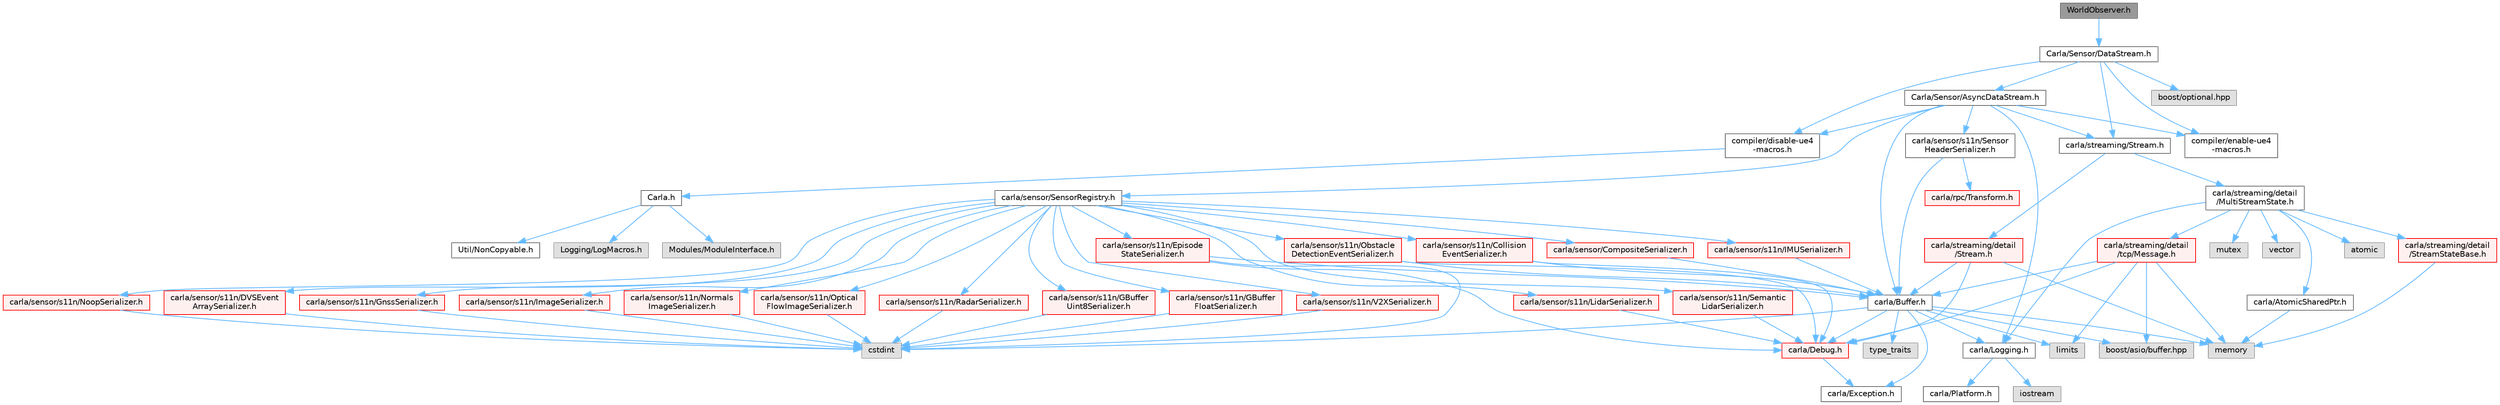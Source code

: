 digraph "WorldObserver.h"
{
 // INTERACTIVE_SVG=YES
 // LATEX_PDF_SIZE
  bgcolor="transparent";
  edge [fontname=Helvetica,fontsize=10,labelfontname=Helvetica,labelfontsize=10];
  node [fontname=Helvetica,fontsize=10,shape=box,height=0.2,width=0.4];
  Node1 [id="Node000001",label="WorldObserver.h",height=0.2,width=0.4,color="gray40", fillcolor="grey60", style="filled", fontcolor="black",tooltip=" "];
  Node1 -> Node2 [id="edge1_Node000001_Node000002",color="steelblue1",style="solid",tooltip=" "];
  Node2 [id="Node000002",label="Carla/Sensor/DataStream.h",height=0.2,width=0.4,color="grey40", fillcolor="white", style="filled",URL="$da/dd9/DataStream_8h.html",tooltip=" "];
  Node2 -> Node3 [id="edge2_Node000002_Node000003",color="steelblue1",style="solid",tooltip=" "];
  Node3 [id="Node000003",label="Carla/Sensor/AsyncDataStream.h",height=0.2,width=0.4,color="grey40", fillcolor="white", style="filled",URL="$d9/d4d/AsyncDataStream_8h.html",tooltip=" "];
  Node3 -> Node4 [id="edge3_Node000003_Node000004",color="steelblue1",style="solid",tooltip=" "];
  Node4 [id="Node000004",label="compiler/disable-ue4\l-macros.h",height=0.2,width=0.4,color="grey40", fillcolor="white", style="filled",URL="$d2/d02/disable-ue4-macros_8h.html",tooltip=" "];
  Node4 -> Node5 [id="edge4_Node000004_Node000005",color="steelblue1",style="solid",tooltip=" "];
  Node5 [id="Node000005",label="Carla.h",height=0.2,width=0.4,color="grey40", fillcolor="white", style="filled",URL="$d7/d7d/Carla_8h.html",tooltip=" "];
  Node5 -> Node6 [id="edge5_Node000005_Node000006",color="steelblue1",style="solid",tooltip=" "];
  Node6 [id="Node000006",label="Util/NonCopyable.h",height=0.2,width=0.4,color="grey40", fillcolor="white", style="filled",URL="$d4/d57/Unreal_2CarlaUE4_2Plugins_2Carla_2Source_2Carla_2Util_2NonCopyable_8h.html",tooltip=" "];
  Node5 -> Node7 [id="edge6_Node000005_Node000007",color="steelblue1",style="solid",tooltip=" "];
  Node7 [id="Node000007",label="Logging/LogMacros.h",height=0.2,width=0.4,color="grey60", fillcolor="#E0E0E0", style="filled",tooltip=" "];
  Node5 -> Node8 [id="edge7_Node000005_Node000008",color="steelblue1",style="solid",tooltip=" "];
  Node8 [id="Node000008",label="Modules/ModuleInterface.h",height=0.2,width=0.4,color="grey60", fillcolor="#E0E0E0", style="filled",tooltip=" "];
  Node3 -> Node9 [id="edge8_Node000003_Node000009",color="steelblue1",style="solid",tooltip=" "];
  Node9 [id="Node000009",label="carla/Buffer.h",height=0.2,width=0.4,color="grey40", fillcolor="white", style="filled",URL="$d2/dda/carla_2Buffer_8h.html",tooltip=" "];
  Node9 -> Node10 [id="edge9_Node000009_Node000010",color="steelblue1",style="solid",tooltip=" "];
  Node10 [id="Node000010",label="carla/Debug.h",height=0.2,width=0.4,color="red", fillcolor="#FFF0F0", style="filled",URL="$d4/deb/Debug_8h.html",tooltip=" "];
  Node10 -> Node11 [id="edge10_Node000010_Node000011",color="steelblue1",style="solid",tooltip=" "];
  Node11 [id="Node000011",label="carla/Exception.h",height=0.2,width=0.4,color="grey40", fillcolor="white", style="filled",URL="$d8/d8a/Exception_8h.html",tooltip=" "];
  Node9 -> Node11 [id="edge11_Node000009_Node000011",color="steelblue1",style="solid",tooltip=" "];
  Node9 -> Node14 [id="edge12_Node000009_Node000014",color="steelblue1",style="solid",tooltip=" "];
  Node14 [id="Node000014",label="carla/Logging.h",height=0.2,width=0.4,color="grey40", fillcolor="white", style="filled",URL="$de/d87/Logging_8h.html",tooltip=" "];
  Node14 -> Node15 [id="edge13_Node000014_Node000015",color="steelblue1",style="solid",tooltip=" "];
  Node15 [id="Node000015",label="carla/Platform.h",height=0.2,width=0.4,color="grey40", fillcolor="white", style="filled",URL="$d9/dd0/Platform_8h.html",tooltip=" "];
  Node14 -> Node16 [id="edge14_Node000014_Node000016",color="steelblue1",style="solid",tooltip=" "];
  Node16 [id="Node000016",label="iostream",height=0.2,width=0.4,color="grey60", fillcolor="#E0E0E0", style="filled",tooltip=" "];
  Node9 -> Node17 [id="edge15_Node000009_Node000017",color="steelblue1",style="solid",tooltip=" "];
  Node17 [id="Node000017",label="boost/asio/buffer.hpp",height=0.2,width=0.4,color="grey60", fillcolor="#E0E0E0", style="filled",tooltip=" "];
  Node9 -> Node18 [id="edge16_Node000009_Node000018",color="steelblue1",style="solid",tooltip=" "];
  Node18 [id="Node000018",label="cstdint",height=0.2,width=0.4,color="grey60", fillcolor="#E0E0E0", style="filled",tooltip=" "];
  Node9 -> Node19 [id="edge17_Node000009_Node000019",color="steelblue1",style="solid",tooltip=" "];
  Node19 [id="Node000019",label="limits",height=0.2,width=0.4,color="grey60", fillcolor="#E0E0E0", style="filled",tooltip=" "];
  Node9 -> Node20 [id="edge18_Node000009_Node000020",color="steelblue1",style="solid",tooltip=" "];
  Node20 [id="Node000020",label="memory",height=0.2,width=0.4,color="grey60", fillcolor="#E0E0E0", style="filled",tooltip=" "];
  Node9 -> Node21 [id="edge19_Node000009_Node000021",color="steelblue1",style="solid",tooltip=" "];
  Node21 [id="Node000021",label="type_traits",height=0.2,width=0.4,color="grey60", fillcolor="#E0E0E0", style="filled",tooltip=" "];
  Node3 -> Node14 [id="edge20_Node000003_Node000014",color="steelblue1",style="solid",tooltip=" "];
  Node3 -> Node22 [id="edge21_Node000003_Node000022",color="steelblue1",style="solid",tooltip=" "];
  Node22 [id="Node000022",label="carla/sensor/SensorRegistry.h",height=0.2,width=0.4,color="grey40", fillcolor="white", style="filled",URL="$d4/d03/SensorRegistry_8h.html",tooltip=" "];
  Node22 -> Node23 [id="edge22_Node000022_Node000023",color="steelblue1",style="solid",tooltip=" "];
  Node23 [id="Node000023",label="carla/sensor/CompositeSerializer.h",height=0.2,width=0.4,color="red", fillcolor="#FFF0F0", style="filled",URL="$d0/dc9/CompositeSerializer_8h.html",tooltip=" "];
  Node23 -> Node9 [id="edge23_Node000023_Node000009",color="steelblue1",style="solid",tooltip=" "];
  Node22 -> Node57 [id="edge24_Node000022_Node000057",color="steelblue1",style="solid",tooltip=" "];
  Node57 [id="Node000057",label="carla/sensor/s11n/Collision\lEventSerializer.h",height=0.2,width=0.4,color="red", fillcolor="#FFF0F0", style="filled",URL="$d8/d9f/CollisionEventSerializer_8h.html",tooltip=" "];
  Node57 -> Node9 [id="edge25_Node000057_Node000009",color="steelblue1",style="solid",tooltip=" "];
  Node57 -> Node10 [id="edge26_Node000057_Node000010",color="steelblue1",style="solid",tooltip=" "];
  Node22 -> Node75 [id="edge27_Node000022_Node000075",color="steelblue1",style="solid",tooltip=" "];
  Node75 [id="Node000075",label="carla/sensor/s11n/DVSEvent\lArraySerializer.h",height=0.2,width=0.4,color="red", fillcolor="#FFF0F0", style="filled",URL="$d7/d74/DVSEventArraySerializer_8h.html",tooltip=" "];
  Node75 -> Node18 [id="edge28_Node000075_Node000018",color="steelblue1",style="solid",tooltip=" "];
  Node22 -> Node77 [id="edge29_Node000022_Node000077",color="steelblue1",style="solid",tooltip=" "];
  Node77 [id="Node000077",label="carla/sensor/s11n/Episode\lStateSerializer.h",height=0.2,width=0.4,color="red", fillcolor="#FFF0F0", style="filled",URL="$dd/dd8/EpisodeStateSerializer_8h.html",tooltip=" "];
  Node77 -> Node9 [id="edge30_Node000077_Node000009",color="steelblue1",style="solid",tooltip=" "];
  Node77 -> Node10 [id="edge31_Node000077_Node000010",color="steelblue1",style="solid",tooltip=" "];
  Node77 -> Node18 [id="edge32_Node000077_Node000018",color="steelblue1",style="solid",tooltip=" "];
  Node22 -> Node88 [id="edge33_Node000022_Node000088",color="steelblue1",style="solid",tooltip=" "];
  Node88 [id="Node000088",label="carla/sensor/s11n/GnssSerializer.h",height=0.2,width=0.4,color="red", fillcolor="#FFF0F0", style="filled",URL="$d6/dc5/GnssSerializer_8h.html",tooltip=" "];
  Node88 -> Node18 [id="edge34_Node000088_Node000018",color="steelblue1",style="solid",tooltip=" "];
  Node22 -> Node90 [id="edge35_Node000022_Node000090",color="steelblue1",style="solid",tooltip=" "];
  Node90 [id="Node000090",label="carla/sensor/s11n/ImageSerializer.h",height=0.2,width=0.4,color="red", fillcolor="#FFF0F0", style="filled",URL="$de/dbf/ImageSerializer_8h.html",tooltip=" "];
  Node90 -> Node18 [id="edge36_Node000090_Node000018",color="steelblue1",style="solid",tooltip=" "];
  Node22 -> Node91 [id="edge37_Node000022_Node000091",color="steelblue1",style="solid",tooltip=" "];
  Node91 [id="Node000091",label="carla/sensor/s11n/Normals\lImageSerializer.h",height=0.2,width=0.4,color="red", fillcolor="#FFF0F0", style="filled",URL="$dd/d9f/NormalsImageSerializer_8h.html",tooltip=" "];
  Node91 -> Node18 [id="edge38_Node000091_Node000018",color="steelblue1",style="solid",tooltip=" "];
  Node22 -> Node92 [id="edge39_Node000022_Node000092",color="steelblue1",style="solid",tooltip=" "];
  Node92 [id="Node000092",label="carla/sensor/s11n/Optical\lFlowImageSerializer.h",height=0.2,width=0.4,color="red", fillcolor="#FFF0F0", style="filled",URL="$dd/d8a/OpticalFlowImageSerializer_8h.html",tooltip=" "];
  Node92 -> Node18 [id="edge40_Node000092_Node000018",color="steelblue1",style="solid",tooltip=" "];
  Node22 -> Node93 [id="edge41_Node000022_Node000093",color="steelblue1",style="solid",tooltip=" "];
  Node93 [id="Node000093",label="carla/sensor/s11n/IMUSerializer.h",height=0.2,width=0.4,color="red", fillcolor="#FFF0F0", style="filled",URL="$db/daa/IMUSerializer_8h.html",tooltip=" "];
  Node93 -> Node9 [id="edge42_Node000093_Node000009",color="steelblue1",style="solid",tooltip=" "];
  Node22 -> Node94 [id="edge43_Node000022_Node000094",color="steelblue1",style="solid",tooltip=" "];
  Node94 [id="Node000094",label="carla/sensor/s11n/LidarSerializer.h",height=0.2,width=0.4,color="red", fillcolor="#FFF0F0", style="filled",URL="$d1/de3/LidarSerializer_8h.html",tooltip=" "];
  Node94 -> Node10 [id="edge44_Node000094_Node000010",color="steelblue1",style="solid",tooltip=" "];
  Node22 -> Node99 [id="edge45_Node000022_Node000099",color="steelblue1",style="solid",tooltip=" "];
  Node99 [id="Node000099",label="carla/sensor/s11n/NoopSerializer.h",height=0.2,width=0.4,color="red", fillcolor="#FFF0F0", style="filled",URL="$da/d3e/NoopSerializer_8h.html",tooltip=" "];
  Node99 -> Node18 [id="edge46_Node000099_Node000018",color="steelblue1",style="solid",tooltip=" "];
  Node22 -> Node100 [id="edge47_Node000022_Node000100",color="steelblue1",style="solid",tooltip=" "];
  Node100 [id="Node000100",label="carla/sensor/s11n/Obstacle\lDetectionEventSerializer.h",height=0.2,width=0.4,color="red", fillcolor="#FFF0F0", style="filled",URL="$d3/d5c/ObstacleDetectionEventSerializer_8h.html",tooltip=" "];
  Node100 -> Node9 [id="edge48_Node000100_Node000009",color="steelblue1",style="solid",tooltip=" "];
  Node100 -> Node10 [id="edge49_Node000100_Node000010",color="steelblue1",style="solid",tooltip=" "];
  Node22 -> Node101 [id="edge50_Node000022_Node000101",color="steelblue1",style="solid",tooltip=" "];
  Node101 [id="Node000101",label="carla/sensor/s11n/RadarSerializer.h",height=0.2,width=0.4,color="red", fillcolor="#FFF0F0", style="filled",URL="$db/d71/RadarSerializer_8h.html",tooltip=" "];
  Node101 -> Node18 [id="edge51_Node000101_Node000018",color="steelblue1",style="solid",tooltip=" "];
  Node22 -> Node104 [id="edge52_Node000022_Node000104",color="steelblue1",style="solid",tooltip=" "];
  Node104 [id="Node000104",label="carla/sensor/s11n/Semantic\lLidarSerializer.h",height=0.2,width=0.4,color="red", fillcolor="#FFF0F0", style="filled",URL="$dd/d23/SemanticLidarSerializer_8h.html",tooltip=" "];
  Node104 -> Node10 [id="edge53_Node000104_Node000010",color="steelblue1",style="solid",tooltip=" "];
  Node22 -> Node105 [id="edge54_Node000022_Node000105",color="steelblue1",style="solid",tooltip=" "];
  Node105 [id="Node000105",label="carla/sensor/s11n/GBuffer\lUint8Serializer.h",height=0.2,width=0.4,color="red", fillcolor="#FFF0F0", style="filled",URL="$d4/d68/GBufferUint8Serializer_8h.html",tooltip=" "];
  Node105 -> Node18 [id="edge55_Node000105_Node000018",color="steelblue1",style="solid",tooltip=" "];
  Node22 -> Node106 [id="edge56_Node000022_Node000106",color="steelblue1",style="solid",tooltip=" "];
  Node106 [id="Node000106",label="carla/sensor/s11n/GBuffer\lFloatSerializer.h",height=0.2,width=0.4,color="red", fillcolor="#FFF0F0", style="filled",URL="$d8/d61/GBufferFloatSerializer_8h.html",tooltip=" "];
  Node106 -> Node18 [id="edge57_Node000106_Node000018",color="steelblue1",style="solid",tooltip=" "];
  Node22 -> Node107 [id="edge58_Node000022_Node000107",color="steelblue1",style="solid",tooltip=" "];
  Node107 [id="Node000107",label="carla/sensor/s11n/V2XSerializer.h",height=0.2,width=0.4,color="red", fillcolor="#FFF0F0", style="filled",URL="$d6/da8/V2XSerializer_8h.html",tooltip=" "];
  Node107 -> Node18 [id="edge59_Node000107_Node000018",color="steelblue1",style="solid",tooltip=" "];
  Node3 -> Node32 [id="edge60_Node000003_Node000032",color="steelblue1",style="solid",tooltip=" "];
  Node32 [id="Node000032",label="carla/sensor/s11n/Sensor\lHeaderSerializer.h",height=0.2,width=0.4,color="grey40", fillcolor="white", style="filled",URL="$dd/da9/SensorHeaderSerializer_8h.html",tooltip=" "];
  Node32 -> Node9 [id="edge61_Node000032_Node000009",color="steelblue1",style="solid",tooltip=" "];
  Node32 -> Node33 [id="edge62_Node000032_Node000033",color="steelblue1",style="solid",tooltip=" "];
  Node33 [id="Node000033",label="carla/rpc/Transform.h",height=0.2,width=0.4,color="red", fillcolor="#FFF0F0", style="filled",URL="$df/d36/rpc_2Transform_8h.html",tooltip=" "];
  Node3 -> Node111 [id="edge63_Node000003_Node000111",color="steelblue1",style="solid",tooltip=" "];
  Node111 [id="Node000111",label="carla/streaming/Stream.h",height=0.2,width=0.4,color="grey40", fillcolor="white", style="filled",URL="$de/dd1/Stream_8h.html",tooltip=" "];
  Node111 -> Node112 [id="edge64_Node000111_Node000112",color="steelblue1",style="solid",tooltip=" "];
  Node112 [id="Node000112",label="carla/streaming/detail\l/MultiStreamState.h",height=0.2,width=0.4,color="grey40", fillcolor="white", style="filled",URL="$df/dc5/MultiStreamState_8h.html",tooltip=" "];
  Node112 -> Node113 [id="edge65_Node000112_Node000113",color="steelblue1",style="solid",tooltip=" "];
  Node113 [id="Node000113",label="carla/AtomicSharedPtr.h",height=0.2,width=0.4,color="grey40", fillcolor="white", style="filled",URL="$df/de2/AtomicSharedPtr_8h.html",tooltip=" "];
  Node113 -> Node20 [id="edge66_Node000113_Node000020",color="steelblue1",style="solid",tooltip=" "];
  Node112 -> Node14 [id="edge67_Node000112_Node000014",color="steelblue1",style="solid",tooltip=" "];
  Node112 -> Node114 [id="edge68_Node000112_Node000114",color="steelblue1",style="solid",tooltip=" "];
  Node114 [id="Node000114",label="carla/streaming/detail\l/StreamStateBase.h",height=0.2,width=0.4,color="red", fillcolor="#FFF0F0", style="filled",URL="$de/d69/StreamStateBase_8h.html",tooltip=" "];
  Node114 -> Node20 [id="edge69_Node000114_Node000020",color="steelblue1",style="solid",tooltip=" "];
  Node112 -> Node123 [id="edge70_Node000112_Node000123",color="steelblue1",style="solid",tooltip=" "];
  Node123 [id="Node000123",label="carla/streaming/detail\l/tcp/Message.h",height=0.2,width=0.4,color="red", fillcolor="#FFF0F0", style="filled",URL="$d5/dca/Message_8h.html",tooltip=" "];
  Node123 -> Node9 [id="edge71_Node000123_Node000009",color="steelblue1",style="solid",tooltip=" "];
  Node123 -> Node10 [id="edge72_Node000123_Node000010",color="steelblue1",style="solid",tooltip=" "];
  Node123 -> Node17 [id="edge73_Node000123_Node000017",color="steelblue1",style="solid",tooltip=" "];
  Node123 -> Node19 [id="edge74_Node000123_Node000019",color="steelblue1",style="solid",tooltip=" "];
  Node123 -> Node20 [id="edge75_Node000123_Node000020",color="steelblue1",style="solid",tooltip=" "];
  Node112 -> Node135 [id="edge76_Node000112_Node000135",color="steelblue1",style="solid",tooltip=" "];
  Node135 [id="Node000135",label="mutex",height=0.2,width=0.4,color="grey60", fillcolor="#E0E0E0", style="filled",tooltip=" "];
  Node112 -> Node55 [id="edge77_Node000112_Node000055",color="steelblue1",style="solid",tooltip=" "];
  Node55 [id="Node000055",label="vector",height=0.2,width=0.4,color="grey60", fillcolor="#E0E0E0", style="filled",tooltip=" "];
  Node112 -> Node136 [id="edge78_Node000112_Node000136",color="steelblue1",style="solid",tooltip=" "];
  Node136 [id="Node000136",label="atomic",height=0.2,width=0.4,color="grey60", fillcolor="#E0E0E0", style="filled",tooltip=" "];
  Node111 -> Node137 [id="edge79_Node000111_Node000137",color="steelblue1",style="solid",tooltip=" "];
  Node137 [id="Node000137",label="carla/streaming/detail\l/Stream.h",height=0.2,width=0.4,color="red", fillcolor="#FFF0F0", style="filled",URL="$d3/dff/detail_2Stream_8h.html",tooltip=" "];
  Node137 -> Node9 [id="edge80_Node000137_Node000009",color="steelblue1",style="solid",tooltip=" "];
  Node137 -> Node10 [id="edge81_Node000137_Node000010",color="steelblue1",style="solid",tooltip=" "];
  Node137 -> Node20 [id="edge82_Node000137_Node000020",color="steelblue1",style="solid",tooltip=" "];
  Node3 -> Node42 [id="edge83_Node000003_Node000042",color="steelblue1",style="solid",tooltip=" "];
  Node42 [id="Node000042",label="compiler/enable-ue4\l-macros.h",height=0.2,width=0.4,color="grey40", fillcolor="white", style="filled",URL="$d9/da2/enable-ue4-macros_8h.html",tooltip=" "];
  Node2 -> Node4 [id="edge84_Node000002_Node000004",color="steelblue1",style="solid",tooltip=" "];
  Node2 -> Node111 [id="edge85_Node000002_Node000111",color="steelblue1",style="solid",tooltip=" "];
  Node2 -> Node138 [id="edge86_Node000002_Node000138",color="steelblue1",style="solid",tooltip=" "];
  Node138 [id="Node000138",label="boost/optional.hpp",height=0.2,width=0.4,color="grey60", fillcolor="#E0E0E0", style="filled",tooltip=" "];
  Node2 -> Node42 [id="edge87_Node000002_Node000042",color="steelblue1",style="solid",tooltip=" "];
}

